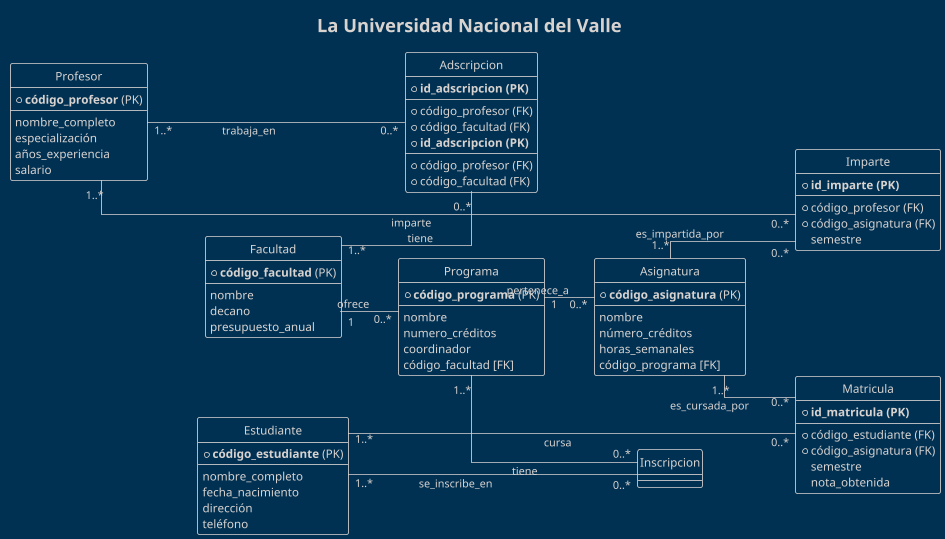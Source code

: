 @startuml Universidad
title La Universidad Nacional del Valle
!theme blueprint
skinparam dpi 80
skinparam linetype ortho
skinparam ranksep 60
skinparam nodesep 80
left to right direction
hide circle

' --- Entidades Principales ---
entity "Facultad" as Facultad {
  + **código_facultad** (PK)
  --
  nombre
  decano
  presupuesto_anual
}

entity "Programa" as Programa {
  + **código_programa** (PK)
  --
  nombre
  numero_créditos
  coordinador
  código_facultad [FK]
}

entity "Asignatura" as Asignatura {
  + **código_asignatura** (PK)
  --
  nombre
  número_créditos
  horas_semanales
  código_programa [FK]
}

entity "Profesor" as Profesor {
  + **código_profesor** (PK)
  --
  nombre_completo
  especialización
  años_experiencia
  salario
}

entity "Estudiante" as Estudiante {
  + **código_estudiante** (PK)
  --
  nombre_completo
  fecha_nacimiento
  dirección
  teléfono
}

' --- Entidades Asociativas (Relaciones N:M) ---

' N:M entre Profesor y Facultad
entity "Adscripcion" as Adscripcion {
  + **id_adscripcion (PK)**
  --
  + código_profesor (FK)
  + código_facultad (FK)
}

' N:M entre Estudiante y Programa
entity "Adscripcion" as Adscripcion {
  + **id_adscripcion (PK)**
  --
  + código_profesor (FK)
  + código_facultad (FK)
}
' N:M entre Profesor y Asignatura
entity "Imparte" as Imparte {
  + **id_imparte (PK)**
  --
  + código_profesor (FK)
  + código_asignatura (FK)
  semestre
}

' N:M entre Estudiante y Asignatura
entity "Matricula" as Matricula {
  + **id_matricula (PK)**
  --
  + código_estudiante (FK)
  + código_asignatura (FK)
  semestre
  nota_obtenida
}


' --- Relaciones 1:N ---
Facultad "1" -- "0..*" Programa : ofrece
Asignatura "0..*" -- "1" Programa : pertenece_a

' --- Conexiones a Entidades Asociativas (N:M) ---
Profesor "1..*" -- "0..*" Adscripcion : trabaja_en
Facultad "1..*" -- "0..*" Adscripcion : tiene

Estudiante "1..*" -- "0..*" Inscripcion : se_inscribe_en
Programa "1..*" -- "0..*" Inscripcion : tiene

Profesor "1..*" -- "0..*" Imparte : imparte
Asignatura "1..*" -- "0..*" Imparte : es_impartida_por

Estudiante "1..*" -- "0..*" Matricula : cursa
Asignatura "1..*" -- "0..*" Matricula : es_cursada_por
' --- Relaciones Ocultas ---
Facultad -[hidden]-> Programa
Programa -[hidden]-> Asignatura
Profesor -[hidden]-> Facultad
Estudiante -[hidden]-> Programa

@enduml